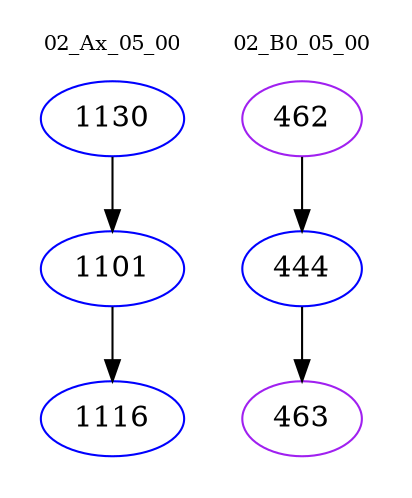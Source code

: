 digraph{
subgraph cluster_0 {
color = white
label = "02_Ax_05_00";
fontsize=10;
T0_1130 [label="1130", color="blue"]
T0_1130 -> T0_1101 [color="black"]
T0_1101 [label="1101", color="blue"]
T0_1101 -> T0_1116 [color="black"]
T0_1116 [label="1116", color="blue"]
}
subgraph cluster_1 {
color = white
label = "02_B0_05_00";
fontsize=10;
T1_462 [label="462", color="purple"]
T1_462 -> T1_444 [color="black"]
T1_444 [label="444", color="blue"]
T1_444 -> T1_463 [color="black"]
T1_463 [label="463", color="purple"]
}
}
